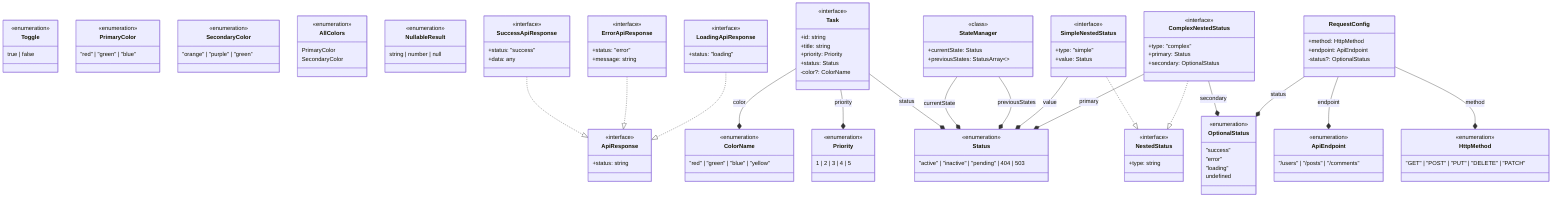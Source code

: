 classDiagram
  %% Legend
  %% --|> : Inheritance (extends)
  %% ..|> : Implementation (implements)
  %% --* : Composition (has/contains)
  %% -- : Association

  class ColorName {
    <<enumeration>>
    "red" | "green" | "blue" | "yellow"
  }

  class Priority {
    <<enumeration>>
    1 | 2 | 3 | 4 | 5
  }

  class Status {
    <<enumeration>>
    "active" | "inactive" | "pending" | 404 | 503
  }

  class Toggle {
    <<enumeration>>
    true | false
  }

  class PrimaryColor {
    <<enumeration>>
    "red" | "green" | "blue"
  }

  class SecondaryColor {
    <<enumeration>>
    "orange" | "purple" | "green"
  }

  class AllColors {
    <<enumeration>>
    PrimaryColor
    SecondaryColor
  }

  class OptionalStatus {
    <<enumeration>>
    "success"
    "error"
    "loading"
    undefined
  }

  class NullableResult {
    <<enumeration>>
    string | number | null
  }

  class ApiResponse {
    <<interface>>
    +status: string
  }

  class SuccessApiResponse {
    <<interface>>
    +status: "success"
    +data: any
  }

  class ErrorApiResponse {
    <<interface>>
    +status: "error"
    +message: string
  }

  class LoadingApiResponse {
    <<interface>>
    +status: "loading"
  }

  class Task {
    <<interface>>
    +id: string
    +title: string
    +priority: Priority
    +status: Status
    -color?: ColorName
  }

  class StateManager {
    <<class>>
    +currentState: Status
    +previousStates: StatusArray~~
  }

  class NestedStatus {
    <<interface>>
    +type: string
  }

  class SimpleNestedStatus {
    <<interface>>
    +type: "simple"
    +value: Status
  }

  class ComplexNestedStatus {
    <<interface>>
    +type: "complex"
    +primary: Status
    +secondary: OptionalStatus
  }

  class HttpMethod {
    <<enumeration>>
    "GET" | "POST" | "PUT" | "DELETE" | "PATCH"
  }

  class ApiEndpoint {
    <<enumeration>>
    "/users" | "/posts" | "/comments"
  }

  class RequestConfig {
    +method: HttpMethod
    +endpoint: ApiEndpoint
    -status?: OptionalStatus
  }

  SuccessApiResponse ..|> ApiResponse
  ErrorApiResponse ..|> ApiResponse
  LoadingApiResponse ..|> ApiResponse
  SimpleNestedStatus ..|> NestedStatus
  ComplexNestedStatus ..|> NestedStatus
  Task --* Priority : priority
  Task --* Status : status
  Task --* ColorName : color
  StateManager --* Status : currentState
  StateManager --* Status : previousStates
  SimpleNestedStatus --* Status : value
  ComplexNestedStatus --* Status : primary
  ComplexNestedStatus --* OptionalStatus : secondary
  RequestConfig --* HttpMethod : method
  RequestConfig --* ApiEndpoint : endpoint
  RequestConfig --* OptionalStatus : status